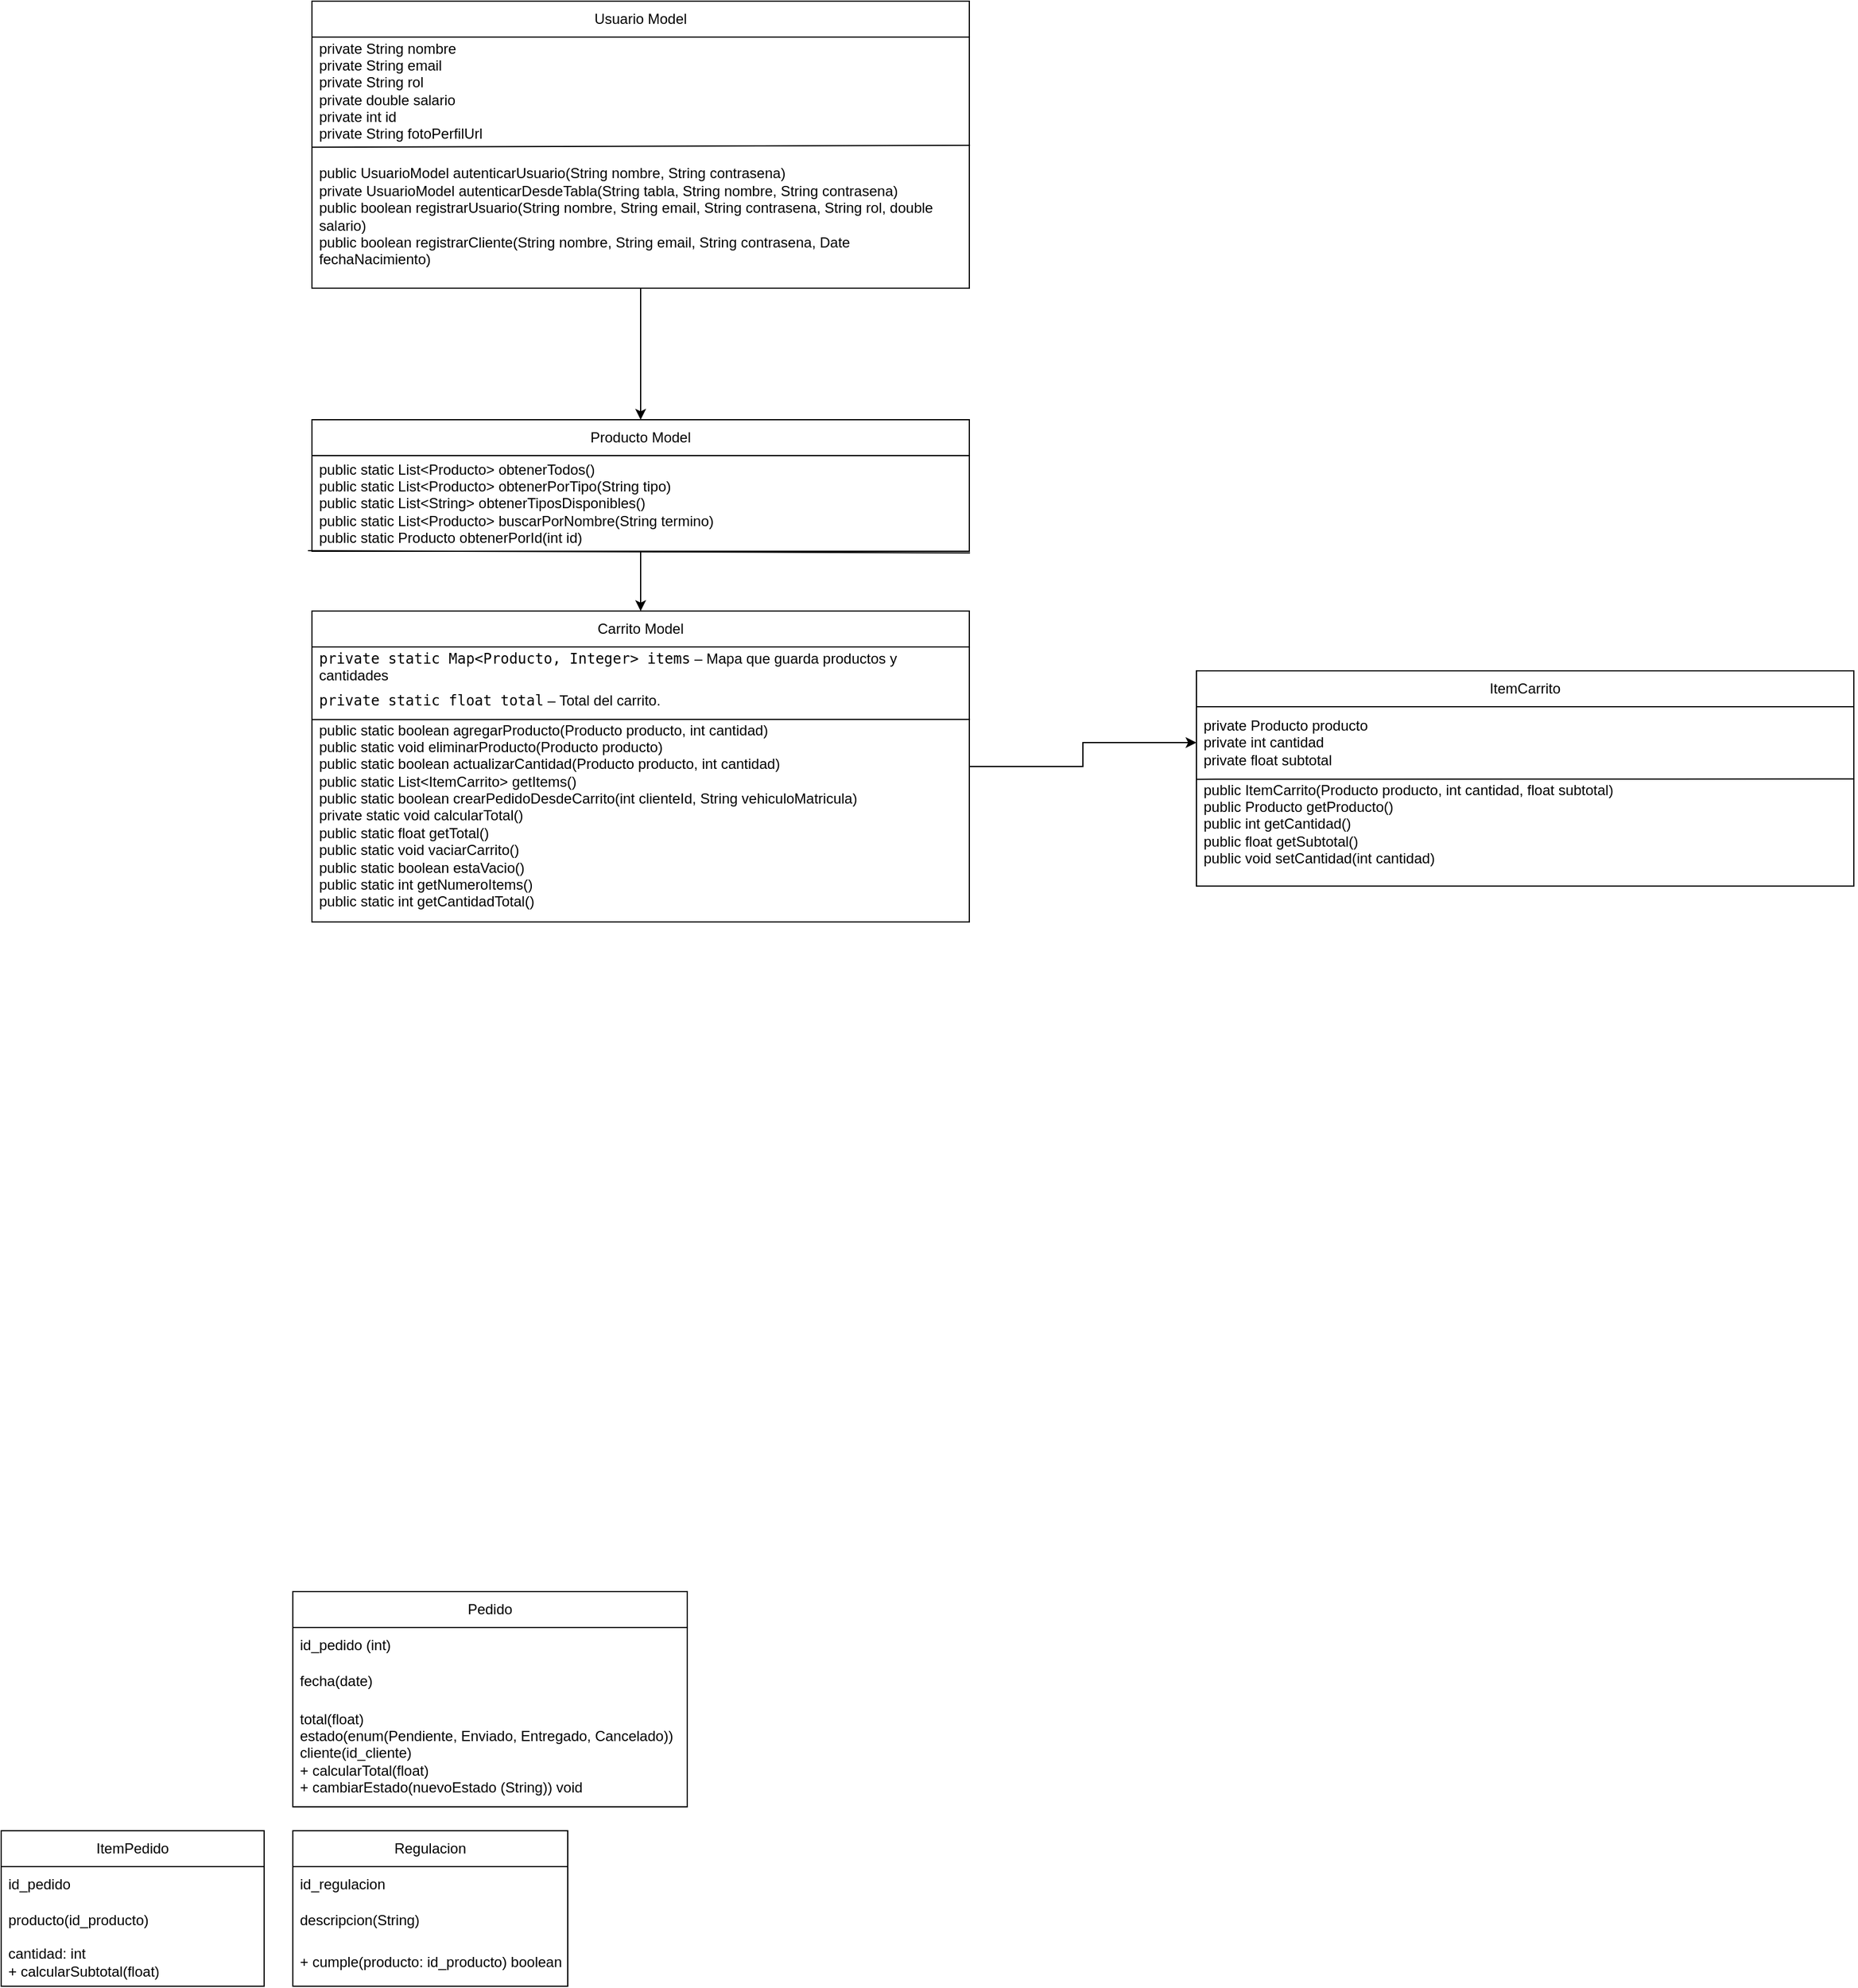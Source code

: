 <mxfile version="27.0.2">
  <diagram name="Página-1" id="gi0N5ZV0rk2WKtdGokFU">
    <mxGraphModel dx="1546" dy="2915" grid="1" gridSize="10" guides="1" tooltips="1" connect="1" arrows="1" fold="1" page="1" pageScale="1" pageWidth="827" pageHeight="1169" math="0" shadow="0">
      <root>
        <mxCell id="0" />
        <mxCell id="1" parent="0" />
        <mxCell id="SSu75UD_Ex_s4T2fILEc-19" style="edgeStyle=orthogonalEdgeStyle;rounded=0;orthogonalLoop=1;jettySize=auto;html=1;entryX=0;entryY=0.5;entryDx=0;entryDy=0;" edge="1" parent="1" source="OSo333r_8WSZKT-N2uYB-1" target="SSu75UD_Ex_s4T2fILEc-3">
          <mxGeometry relative="1" as="geometry" />
        </mxCell>
        <mxCell id="OSo333r_8WSZKT-N2uYB-1" value="Carrito Model" style="swimlane;fontStyle=0;childLayout=stackLayout;horizontal=1;startSize=30;horizontalStack=0;resizeParent=1;resizeParentMax=0;resizeLast=0;collapsible=1;marginBottom=0;whiteSpace=wrap;html=1;" parent="1" vertex="1">
          <mxGeometry x="320" y="-420" width="550" height="260" as="geometry" />
        </mxCell>
        <mxCell id="OSo333r_8WSZKT-N2uYB-2" value="&lt;code data-end=&quot;224&quot; data-start=&quot;179&quot;&gt;private static Map&amp;lt;Producto, Integer&amp;gt; items&lt;/code&gt; – Mapa que guarda productos y cantidades" style="text;strokeColor=none;fillColor=none;align=left;verticalAlign=middle;spacingLeft=4;spacingRight=4;overflow=hidden;points=[[0,0.5],[1,0.5]];portConstraint=eastwest;rotatable=0;whiteSpace=wrap;html=1;" parent="OSo333r_8WSZKT-N2uYB-1" vertex="1">
          <mxGeometry y="30" width="550" height="30" as="geometry" />
        </mxCell>
        <mxCell id="OSo333r_8WSZKT-N2uYB-3" value="&lt;code data-end=&quot;297&quot; data-start=&quot;269&quot;&gt;private static float total&lt;/code&gt; – Total del carrito." style="text;strokeColor=none;fillColor=none;align=left;verticalAlign=middle;spacingLeft=4;spacingRight=4;overflow=hidden;points=[[0,0.5],[1,0.5]];portConstraint=eastwest;rotatable=0;whiteSpace=wrap;html=1;" parent="OSo333r_8WSZKT-N2uYB-1" vertex="1">
          <mxGeometry y="60" width="550" height="30" as="geometry" />
        </mxCell>
        <mxCell id="OSo333r_8WSZKT-N2uYB-4" value="public static boolean agregarProducto(Producto producto, int cantidad)&lt;div&gt;public static void eliminarProducto(Producto producto)&lt;/div&gt;&lt;div&gt;public static boolean actualizarCantidad(Producto producto, int cantidad)&lt;/div&gt;&lt;div&gt;public static List&amp;lt;ItemCarrito&amp;gt; getItems()&lt;/div&gt;&lt;div&gt;public static boolean crearPedidoDesdeCarrito(int clienteId, String vehiculoMatricula)&lt;/div&gt;&lt;div&gt;private static void calcularTotal()&lt;/div&gt;&lt;div&gt;public static float getTotal()&lt;/div&gt;&lt;div&gt;public static void vaciarCarrito()&lt;/div&gt;&lt;div&gt;public static boolean estaVacio()&amp;nbsp;&lt;/div&gt;&lt;div&gt;public static int getNumeroItems()&lt;/div&gt;&lt;div&gt;public static int getCantidadTotal()&lt;/div&gt;&lt;div&gt;&lt;br&gt;&lt;/div&gt;" style="text;strokeColor=none;fillColor=none;align=left;verticalAlign=middle;spacingLeft=4;spacingRight=4;overflow=hidden;points=[[0,0.5],[1,0.5]];portConstraint=eastwest;rotatable=0;whiteSpace=wrap;html=1;" parent="OSo333r_8WSZKT-N2uYB-1" vertex="1">
          <mxGeometry y="90" width="550" height="170" as="geometry" />
        </mxCell>
        <mxCell id="SSu75UD_Ex_s4T2fILEc-1" value="" style="endArrow=none;html=1;rounded=0;exitX=0;exitY=1.023;exitDx=0;exitDy=0;exitPerimeter=0;entryX=1.001;entryY=0.004;entryDx=0;entryDy=0;entryPerimeter=0;" edge="1" parent="OSo333r_8WSZKT-N2uYB-1" source="OSo333r_8WSZKT-N2uYB-3" target="OSo333r_8WSZKT-N2uYB-4">
          <mxGeometry width="50" height="50" relative="1" as="geometry">
            <mxPoint x="-160" y="370" as="sourcePoint" />
            <mxPoint x="-70" y="60" as="targetPoint" />
          </mxGeometry>
        </mxCell>
        <mxCell id="OSo333r_8WSZKT-N2uYB-13" value="Pedido" style="swimlane;fontStyle=0;childLayout=stackLayout;horizontal=1;startSize=30;horizontalStack=0;resizeParent=1;resizeParentMax=0;resizeLast=0;collapsible=1;marginBottom=0;whiteSpace=wrap;html=1;" parent="1" vertex="1">
          <mxGeometry x="304" y="400" width="330" height="180" as="geometry" />
        </mxCell>
        <mxCell id="OSo333r_8WSZKT-N2uYB-14" value="id_pedido (int)" style="text;strokeColor=none;fillColor=none;align=left;verticalAlign=middle;spacingLeft=4;spacingRight=4;overflow=hidden;points=[[0,0.5],[1,0.5]];portConstraint=eastwest;rotatable=0;whiteSpace=wrap;html=1;" parent="OSo333r_8WSZKT-N2uYB-13" vertex="1">
          <mxGeometry y="30" width="330" height="30" as="geometry" />
        </mxCell>
        <mxCell id="OSo333r_8WSZKT-N2uYB-15" value="fecha(date)" style="text;strokeColor=none;fillColor=none;align=left;verticalAlign=middle;spacingLeft=4;spacingRight=4;overflow=hidden;points=[[0,0.5],[1,0.5]];portConstraint=eastwest;rotatable=0;whiteSpace=wrap;html=1;" parent="OSo333r_8WSZKT-N2uYB-13" vertex="1">
          <mxGeometry y="60" width="330" height="30" as="geometry" />
        </mxCell>
        <mxCell id="OSo333r_8WSZKT-N2uYB-16" value="total(float)&lt;div&gt;estado(enum(Pendiente, Enviado, Entregado, Cancelado))&lt;/div&gt;&lt;div&gt;cliente(id_cliente)&lt;/div&gt;&lt;div&gt;+ calcularTotal(float)&lt;/div&gt;&lt;div&gt;+ cambiarEstado(nuevoEstado (String)) void&lt;/div&gt;" style="text;strokeColor=none;fillColor=none;align=left;verticalAlign=middle;spacingLeft=4;spacingRight=4;overflow=hidden;points=[[0,0.5],[1,0.5]];portConstraint=eastwest;rotatable=0;whiteSpace=wrap;html=1;" parent="OSo333r_8WSZKT-N2uYB-13" vertex="1">
          <mxGeometry y="90" width="330" height="90" as="geometry" />
        </mxCell>
        <mxCell id="OSo333r_8WSZKT-N2uYB-17" value="ItemPedido" style="swimlane;fontStyle=0;childLayout=stackLayout;horizontal=1;startSize=30;horizontalStack=0;resizeParent=1;resizeParentMax=0;resizeLast=0;collapsible=1;marginBottom=0;whiteSpace=wrap;html=1;" parent="1" vertex="1">
          <mxGeometry x="60" y="600" width="220" height="130" as="geometry" />
        </mxCell>
        <mxCell id="OSo333r_8WSZKT-N2uYB-18" value="id_pedido" style="text;strokeColor=none;fillColor=none;align=left;verticalAlign=middle;spacingLeft=4;spacingRight=4;overflow=hidden;points=[[0,0.5],[1,0.5]];portConstraint=eastwest;rotatable=0;whiteSpace=wrap;html=1;" parent="OSo333r_8WSZKT-N2uYB-17" vertex="1">
          <mxGeometry y="30" width="220" height="30" as="geometry" />
        </mxCell>
        <mxCell id="OSo333r_8WSZKT-N2uYB-19" value="producto(id_producto)" style="text;strokeColor=none;fillColor=none;align=left;verticalAlign=middle;spacingLeft=4;spacingRight=4;overflow=hidden;points=[[0,0.5],[1,0.5]];portConstraint=eastwest;rotatable=0;whiteSpace=wrap;html=1;" parent="OSo333r_8WSZKT-N2uYB-17" vertex="1">
          <mxGeometry y="60" width="220" height="30" as="geometry" />
        </mxCell>
        <mxCell id="OSo333r_8WSZKT-N2uYB-20" value="cantidad: int&lt;div&gt;+ calcularSubtotal(float)&lt;/div&gt;" style="text;strokeColor=none;fillColor=none;align=left;verticalAlign=middle;spacingLeft=4;spacingRight=4;overflow=hidden;points=[[0,0.5],[1,0.5]];portConstraint=eastwest;rotatable=0;whiteSpace=wrap;html=1;" parent="OSo333r_8WSZKT-N2uYB-17" vertex="1">
          <mxGeometry y="90" width="220" height="40" as="geometry" />
        </mxCell>
        <mxCell id="OSo333r_8WSZKT-N2uYB-21" value="Regulacion" style="swimlane;fontStyle=0;childLayout=stackLayout;horizontal=1;startSize=30;horizontalStack=0;resizeParent=1;resizeParentMax=0;resizeLast=0;collapsible=1;marginBottom=0;whiteSpace=wrap;html=1;" parent="1" vertex="1">
          <mxGeometry x="304" y="600" width="230" height="130" as="geometry" />
        </mxCell>
        <mxCell id="OSo333r_8WSZKT-N2uYB-22" value="id_regulacion" style="text;strokeColor=none;fillColor=none;align=left;verticalAlign=middle;spacingLeft=4;spacingRight=4;overflow=hidden;points=[[0,0.5],[1,0.5]];portConstraint=eastwest;rotatable=0;whiteSpace=wrap;html=1;" parent="OSo333r_8WSZKT-N2uYB-21" vertex="1">
          <mxGeometry y="30" width="230" height="30" as="geometry" />
        </mxCell>
        <mxCell id="OSo333r_8WSZKT-N2uYB-23" value="descripcion(String)" style="text;strokeColor=none;fillColor=none;align=left;verticalAlign=middle;spacingLeft=4;spacingRight=4;overflow=hidden;points=[[0,0.5],[1,0.5]];portConstraint=eastwest;rotatable=0;whiteSpace=wrap;html=1;" parent="OSo333r_8WSZKT-N2uYB-21" vertex="1">
          <mxGeometry y="60" width="230" height="30" as="geometry" />
        </mxCell>
        <mxCell id="OSo333r_8WSZKT-N2uYB-24" value="+ cumple(producto: id_producto) boolean" style="text;strokeColor=none;fillColor=none;align=left;verticalAlign=middle;spacingLeft=4;spacingRight=4;overflow=hidden;points=[[0,0.5],[1,0.5]];portConstraint=eastwest;rotatable=0;whiteSpace=wrap;html=1;" parent="OSo333r_8WSZKT-N2uYB-21" vertex="1">
          <mxGeometry y="90" width="230" height="40" as="geometry" />
        </mxCell>
        <mxCell id="SSu75UD_Ex_s4T2fILEc-2" value="ItemCarrito" style="swimlane;fontStyle=0;childLayout=stackLayout;horizontal=1;startSize=30;horizontalStack=0;resizeParent=1;resizeParentMax=0;resizeLast=0;collapsible=1;marginBottom=0;whiteSpace=wrap;html=1;" vertex="1" parent="1">
          <mxGeometry x="1060" y="-370" width="550" height="180" as="geometry" />
        </mxCell>
        <mxCell id="SSu75UD_Ex_s4T2fILEc-3" value="private Producto producto&lt;div&gt;private int cantidad&lt;/div&gt;&lt;div&gt;private float subtotal&lt;/div&gt;" style="text;strokeColor=none;fillColor=none;align=left;verticalAlign=middle;spacingLeft=4;spacingRight=4;overflow=hidden;points=[[0,0.5],[1,0.5]];portConstraint=eastwest;rotatable=0;whiteSpace=wrap;html=1;" vertex="1" parent="SSu75UD_Ex_s4T2fILEc-2">
          <mxGeometry y="30" width="550" height="60" as="geometry" />
        </mxCell>
        <mxCell id="SSu75UD_Ex_s4T2fILEc-5" value="&lt;div&gt;public ItemCarrito(Producto producto, int cantidad, float subtotal)&lt;/div&gt;&lt;div&gt;public Producto getProducto()&lt;/div&gt;&lt;div&gt;public int getCantidad()&lt;/div&gt;&lt;div&gt;public float getSubtotal()&lt;/div&gt;&lt;div&gt;public void setCantidad(int cantidad)&lt;/div&gt;&lt;div&gt;&lt;br&gt;&lt;/div&gt;" style="text;strokeColor=none;fillColor=none;align=left;verticalAlign=middle;spacingLeft=4;spacingRight=4;overflow=hidden;points=[[0,0.5],[1,0.5]];portConstraint=eastwest;rotatable=0;whiteSpace=wrap;html=1;" vertex="1" parent="SSu75UD_Ex_s4T2fILEc-2">
          <mxGeometry y="90" width="550" height="90" as="geometry" />
        </mxCell>
        <mxCell id="SSu75UD_Ex_s4T2fILEc-6" value="" style="endArrow=none;html=1;rounded=0;exitX=0;exitY=1.023;exitDx=0;exitDy=0;exitPerimeter=0;entryX=1.001;entryY=0.004;entryDx=0;entryDy=0;entryPerimeter=0;" edge="1" parent="SSu75UD_Ex_s4T2fILEc-2" target="SSu75UD_Ex_s4T2fILEc-5">
          <mxGeometry width="50" height="50" relative="1" as="geometry">
            <mxPoint y="90.69" as="sourcePoint" />
            <mxPoint x="-70" y="60" as="targetPoint" />
          </mxGeometry>
        </mxCell>
        <mxCell id="SSu75UD_Ex_s4T2fILEc-18" style="edgeStyle=orthogonalEdgeStyle;rounded=0;orthogonalLoop=1;jettySize=auto;html=1;entryX=0.5;entryY=0;entryDx=0;entryDy=0;" edge="1" parent="1" source="SSu75UD_Ex_s4T2fILEc-7" target="OSo333r_8WSZKT-N2uYB-1">
          <mxGeometry relative="1" as="geometry" />
        </mxCell>
        <mxCell id="SSu75UD_Ex_s4T2fILEc-7" value="Producto Model" style="swimlane;fontStyle=0;childLayout=stackLayout;horizontal=1;startSize=30;horizontalStack=0;resizeParent=1;resizeParentMax=0;resizeLast=0;collapsible=1;marginBottom=0;whiteSpace=wrap;html=1;" vertex="1" parent="1">
          <mxGeometry x="320" y="-580" width="550" height="110" as="geometry" />
        </mxCell>
        <mxCell id="SSu75UD_Ex_s4T2fILEc-8" value="public static List&amp;lt;Producto&amp;gt; obtenerTodos()&lt;div&gt;public static List&amp;lt;Producto&amp;gt; obtenerPorTipo(String tipo)&lt;/div&gt;&lt;div&gt;public static List&amp;lt;String&amp;gt; obtenerTiposDisponibles()&lt;/div&gt;&lt;div&gt;public static List&amp;lt;Producto&amp;gt; buscarPorNombre(String termino)&lt;/div&gt;&lt;div&gt;public static Producto obtenerPorId(int id)&lt;/div&gt;" style="text;strokeColor=none;fillColor=none;align=left;verticalAlign=middle;spacingLeft=4;spacingRight=4;overflow=hidden;points=[[0,0.5],[1,0.5]];portConstraint=eastwest;rotatable=0;whiteSpace=wrap;html=1;" vertex="1" parent="SSu75UD_Ex_s4T2fILEc-7">
          <mxGeometry y="30" width="550" height="80" as="geometry" />
        </mxCell>
        <mxCell id="SSu75UD_Ex_s4T2fILEc-11" value="" style="endArrow=none;html=1;rounded=0;exitX=-0.006;exitY=0.994;exitDx=0;exitDy=0;exitPerimeter=0;entryX=1.001;entryY=0.004;entryDx=0;entryDy=0;entryPerimeter=0;" edge="1" parent="SSu75UD_Ex_s4T2fILEc-7" source="SSu75UD_Ex_s4T2fILEc-8">
          <mxGeometry width="50" height="50" relative="1" as="geometry">
            <mxPoint y="90.69" as="sourcePoint" />
            <mxPoint x="550.55" y="111.4" as="targetPoint" />
          </mxGeometry>
        </mxCell>
        <mxCell id="SSu75UD_Ex_s4T2fILEc-17" style="edgeStyle=orthogonalEdgeStyle;rounded=0;orthogonalLoop=1;jettySize=auto;html=1;entryX=0.5;entryY=0;entryDx=0;entryDy=0;" edge="1" parent="1" source="SSu75UD_Ex_s4T2fILEc-12" target="SSu75UD_Ex_s4T2fILEc-7">
          <mxGeometry relative="1" as="geometry" />
        </mxCell>
        <mxCell id="SSu75UD_Ex_s4T2fILEc-12" value="Usuario Model" style="swimlane;fontStyle=0;childLayout=stackLayout;horizontal=1;startSize=30;horizontalStack=0;resizeParent=1;resizeParentMax=0;resizeLast=0;collapsible=1;marginBottom=0;whiteSpace=wrap;html=1;" vertex="1" parent="1">
          <mxGeometry x="320" y="-930" width="550" height="240" as="geometry" />
        </mxCell>
        <mxCell id="SSu75UD_Ex_s4T2fILEc-14" value="private String nombre&lt;div&gt;private String email&lt;/div&gt;&lt;div&gt;private String rol&lt;/div&gt;&lt;div&gt;private double salario&lt;/div&gt;&lt;div&gt;private int id&lt;/div&gt;&lt;div&gt;private String fotoPerfilUrl&lt;/div&gt;" style="text;strokeColor=none;fillColor=none;align=left;verticalAlign=middle;spacingLeft=4;spacingRight=4;overflow=hidden;points=[[0,0.5],[1,0.5]];portConstraint=eastwest;rotatable=0;whiteSpace=wrap;html=1;" vertex="1" parent="SSu75UD_Ex_s4T2fILEc-12">
          <mxGeometry y="30" width="550" height="90" as="geometry" />
        </mxCell>
        <mxCell id="SSu75UD_Ex_s4T2fILEc-15" value="&lt;div&gt;public UsuarioModel autenticarUsuario(String nombre, String contrasena)&lt;/div&gt;&lt;div&gt;private UsuarioModel autenticarDesdeTabla(String tabla, String nombre, String contrasena)&lt;/div&gt;&lt;div&gt;public boolean registrarUsuario(String nombre, String email, String contrasena, String rol, double salario)&lt;/div&gt;&lt;div&gt;public boolean registrarCliente(String nombre, String email, String contrasena, Date fechaNacimiento)&lt;/div&gt;" style="text;strokeColor=none;fillColor=none;align=left;verticalAlign=middle;spacingLeft=4;spacingRight=4;overflow=hidden;points=[[0,0.5],[1,0.5]];portConstraint=eastwest;rotatable=0;whiteSpace=wrap;html=1;" vertex="1" parent="SSu75UD_Ex_s4T2fILEc-12">
          <mxGeometry y="120" width="550" height="120" as="geometry" />
        </mxCell>
        <mxCell id="SSu75UD_Ex_s4T2fILEc-16" value="" style="endArrow=none;html=1;rounded=0;exitX=0;exitY=1.023;exitDx=0;exitDy=0;exitPerimeter=0;entryX=1.001;entryY=0.004;entryDx=0;entryDy=0;entryPerimeter=0;" edge="1" parent="SSu75UD_Ex_s4T2fILEc-12" source="SSu75UD_Ex_s4T2fILEc-14" target="SSu75UD_Ex_s4T2fILEc-15">
          <mxGeometry width="50" height="50" relative="1" as="geometry">
            <mxPoint x="-160" y="370" as="sourcePoint" />
            <mxPoint x="-70" y="60" as="targetPoint" />
          </mxGeometry>
        </mxCell>
      </root>
    </mxGraphModel>
  </diagram>
</mxfile>
